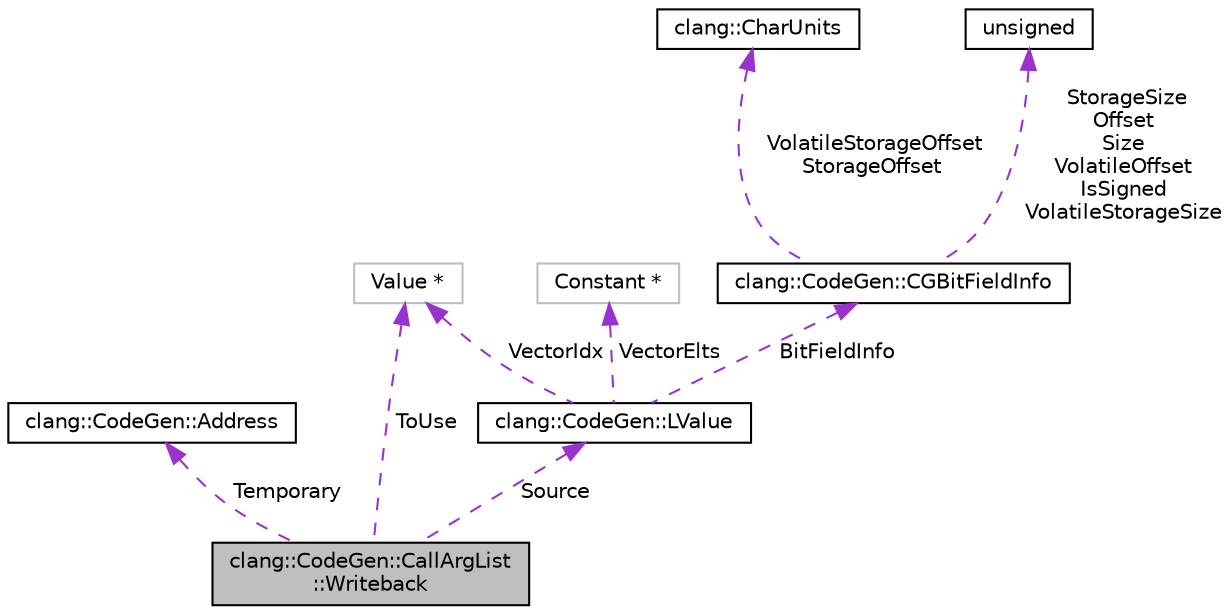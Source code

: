 digraph "clang::CodeGen::CallArgList::Writeback"
{
 // LATEX_PDF_SIZE
  bgcolor="transparent";
  edge [fontname="Helvetica",fontsize="10",labelfontname="Helvetica",labelfontsize="10"];
  node [fontname="Helvetica",fontsize="10",shape=record];
  Node1 [label="clang::CodeGen::CallArgList\l::Writeback",height=0.2,width=0.4,color="black", fillcolor="grey75", style="filled", fontcolor="black",tooltip=" "];
  Node2 -> Node1 [dir="back",color="darkorchid3",fontsize="10",style="dashed",label=" Temporary" ,fontname="Helvetica"];
  Node2 [label="clang::CodeGen::Address",height=0.2,width=0.4,color="black",URL="$classclang_1_1CodeGen_1_1Address.html",tooltip="An aligned address."];
  Node3 -> Node1 [dir="back",color="darkorchid3",fontsize="10",style="dashed",label=" ToUse" ,fontname="Helvetica"];
  Node3 [label="Value *",height=0.2,width=0.4,color="grey75",tooltip=" "];
  Node4 -> Node1 [dir="back",color="darkorchid3",fontsize="10",style="dashed",label=" Source" ,fontname="Helvetica"];
  Node4 [label="clang::CodeGen::LValue",height=0.2,width=0.4,color="black",URL="$classclang_1_1CodeGen_1_1LValue.html",tooltip="LValue - This represents an lvalue references."];
  Node5 -> Node4 [dir="back",color="darkorchid3",fontsize="10",style="dashed",label=" VectorElts" ,fontname="Helvetica"];
  Node5 [label="Constant *",height=0.2,width=0.4,color="grey75",tooltip=" "];
  Node3 -> Node4 [dir="back",color="darkorchid3",fontsize="10",style="dashed",label=" VectorIdx" ,fontname="Helvetica"];
  Node6 -> Node4 [dir="back",color="darkorchid3",fontsize="10",style="dashed",label=" BitFieldInfo" ,fontname="Helvetica"];
  Node6 [label="clang::CodeGen::CGBitFieldInfo",height=0.2,width=0.4,color="black",URL="$structclang_1_1CodeGen_1_1CGBitFieldInfo.html",tooltip="Structure with information about how a bitfield should be accessed."];
  Node7 -> Node6 [dir="back",color="darkorchid3",fontsize="10",style="dashed",label=" VolatileStorageOffset\nStorageOffset" ,fontname="Helvetica"];
  Node7 [label="clang::CharUnits",height=0.2,width=0.4,color="black",URL="$classclang_1_1CharUnits.html",tooltip="CharUnits - This is an opaque type for sizes expressed in character units."];
  Node8 -> Node6 [dir="back",color="darkorchid3",fontsize="10",style="dashed",label=" StorageSize\nOffset\nSize\nVolatileOffset\nIsSigned\nVolatileStorageSize" ,fontname="Helvetica"];
  Node8 [label="unsigned",height=0.2,width=0.4,color="black",URL="$classunsigned.html",tooltip=" "];
}
